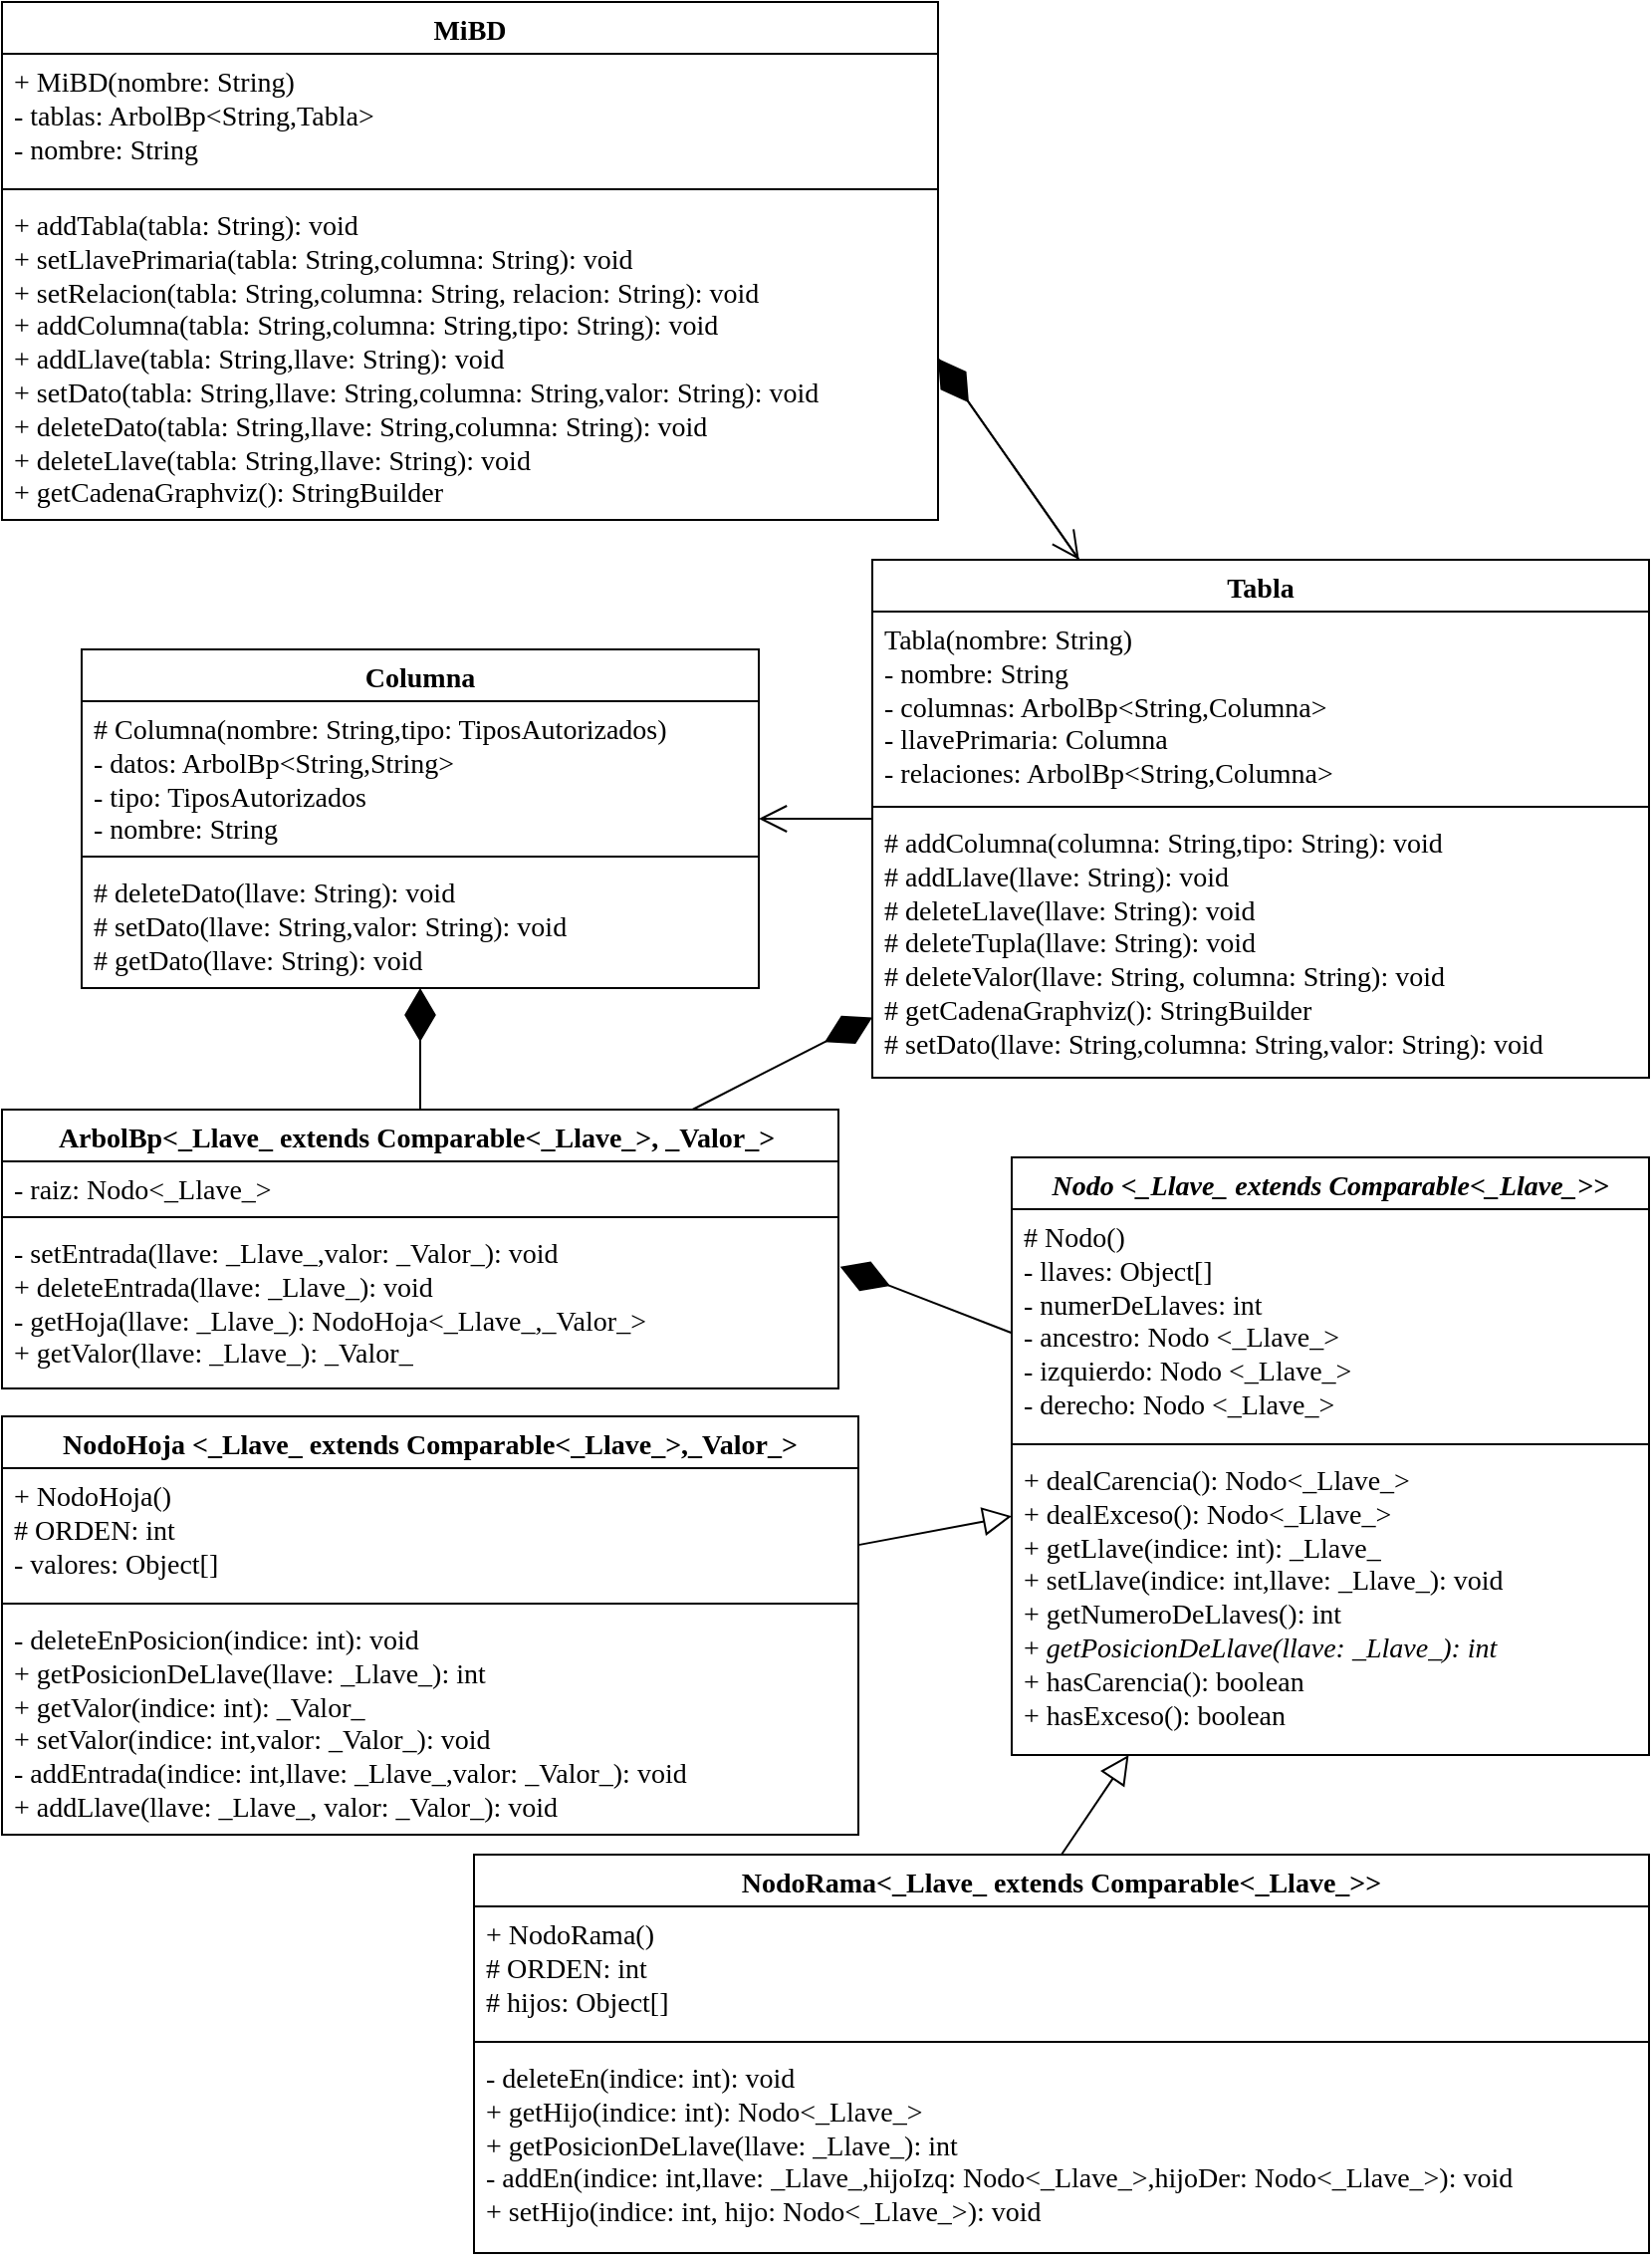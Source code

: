<mxfile version="21.2.1" type="device">
  <diagram name="Page-1" id="sXJwNyYHzKKXpoFQl-ai">
    <mxGraphModel dx="642" dy="1453" grid="1" gridSize="10" guides="1" tooltips="1" connect="1" arrows="1" fold="1" page="1" pageScale="1" pageWidth="827" pageHeight="1169" math="0" shadow="0">
      <root>
        <mxCell id="0" />
        <mxCell id="1" parent="0" />
        <mxCell id="Nzwx3QYobn4wK2VRo7hW-1" value="&lt;i style=&quot;font-size: 14px;&quot;&gt;Nodo &amp;lt;_Llave_ extends Comparable&amp;lt;_Llave_&amp;gt;&amp;gt;&lt;/i&gt;" style="swimlane;fontStyle=1;align=center;verticalAlign=top;childLayout=stackLayout;horizontal=1;startSize=26;horizontalStack=0;resizeParent=1;resizeParentMax=0;resizeLast=0;collapsible=1;marginBottom=0;whiteSpace=wrap;html=1;fontSize=14;fontFamily=Lora;" parent="1" vertex="1">
          <mxGeometry x="507" y="-560" width="320" height="300" as="geometry" />
        </mxCell>
        <mxCell id="Nzwx3QYobn4wK2VRo7hW-15" value="&lt;div style=&quot;font-size: 14px;&quot;&gt;# Nodo()&lt;div style=&quot;font-size: 14px;&quot;&gt;- llaves: Object[]&amp;nbsp;&lt;/div&gt;&lt;div style=&quot;font-size: 14px;&quot;&gt;- numerDeLlaves: int&amp;nbsp;&lt;/div&gt;&lt;div style=&quot;font-size: 14px;&quot;&gt;- ancestro: Nodo &amp;lt;_Llave_&amp;gt;&lt;/div&gt;&lt;div style=&quot;font-size: 14px;&quot;&gt;- izquierdo: Nodo &amp;lt;_Llave_&amp;gt;&lt;/div&gt;&lt;div style=&quot;font-size: 14px;&quot;&gt;- derecho: Nodo &amp;lt;_Llave_&amp;gt;&lt;/div&gt;&lt;/div&gt;" style="text;strokeColor=none;fillColor=none;align=left;verticalAlign=top;spacingLeft=4;spacingRight=4;overflow=hidden;rotatable=0;points=[[0,0.5],[1,0.5]];portConstraint=eastwest;whiteSpace=wrap;html=1;fontSize=14;fontFamily=Lora;" parent="Nzwx3QYobn4wK2VRo7hW-1" vertex="1">
          <mxGeometry y="26" width="320" height="114" as="geometry" />
        </mxCell>
        <mxCell id="Nzwx3QYobn4wK2VRo7hW-3" value="" style="line;strokeWidth=1;fillColor=none;align=left;verticalAlign=middle;spacingTop=-1;spacingLeft=3;spacingRight=3;rotatable=0;labelPosition=right;points=[];portConstraint=eastwest;strokeColor=inherit;fontSize=14;fontFamily=Lora;" parent="Nzwx3QYobn4wK2VRo7hW-1" vertex="1">
          <mxGeometry y="140" width="320" height="8" as="geometry" />
        </mxCell>
        <mxCell id="Nzwx3QYobn4wK2VRo7hW-4" value="&lt;div style=&quot;font-size: 14px;&quot;&gt;+ dealCarencia(): Nodo&amp;lt;_Llave_&amp;gt;&lt;/div&gt;&lt;div style=&quot;font-size: 14px;&quot;&gt;+ dealExceso(): Nodo&amp;lt;_Llave_&amp;gt;&lt;/div&gt;&lt;div style=&quot;font-size: 14px;&quot;&gt;+ getLlave(indice: int): _Llave_&lt;/div&gt;&lt;div style=&quot;font-size: 14px;&quot;&gt;+ setLlave(indice: int,llave: _Llave_): void&lt;/div&gt;&lt;div style=&quot;font-size: 14px;&quot;&gt;+ getNumeroDeLlaves(): int&amp;nbsp;&lt;/div&gt;&lt;div style=&quot;font-size: 14px;&quot;&gt;+ &lt;i style=&quot;font-size: 14px;&quot;&gt;getPosicionDeLlave(llave: _Llave_): int&lt;/i&gt;&lt;/div&gt;&lt;div style=&quot;font-size: 14px;&quot;&gt;+ hasCarencia(): boolean&lt;/div&gt;&lt;div style=&quot;font-size: 14px;&quot;&gt;+ hasExceso(): boolean&lt;/div&gt;" style="text;strokeColor=none;fillColor=none;align=left;verticalAlign=top;spacingLeft=4;spacingRight=4;overflow=hidden;rotatable=0;points=[[0,0.5],[1,0.5]];portConstraint=eastwest;whiteSpace=wrap;html=1;fontSize=14;fontFamily=Lora;" parent="Nzwx3QYobn4wK2VRo7hW-1" vertex="1">
          <mxGeometry y="148" width="320" height="152" as="geometry" />
        </mxCell>
        <mxCell id="Nzwx3QYobn4wK2VRo7hW-5" value="&lt;div style=&quot;font-size: 14px;&quot;&gt;NodoHoja &amp;lt;_Llave_ extends Comparable&amp;lt;_Llave_&amp;gt;,_Valor_&amp;gt;&lt;/div&gt;" style="swimlane;fontStyle=1;align=center;verticalAlign=top;childLayout=stackLayout;horizontal=1;startSize=26;horizontalStack=0;resizeParent=1;resizeParentMax=0;resizeLast=0;collapsible=1;marginBottom=0;whiteSpace=wrap;html=1;fontSize=14;fontFamily=Lora;" parent="1" vertex="1">
          <mxGeometry y="-430" width="430" height="210" as="geometry" />
        </mxCell>
        <mxCell id="Nzwx3QYobn4wK2VRo7hW-6" value="&lt;div style=&quot;font-size: 14px;&quot;&gt;&lt;div style=&quot;font-size: 14px;&quot;&gt;+ NodoHoja()&lt;/div&gt;&lt;/div&gt;&lt;div style=&quot;font-size: 14px;&quot;&gt;# ORDEN: int&amp;nbsp;&lt;/div&gt;&lt;div style=&quot;font-size: 14px;&quot;&gt;- valores: Object[]&lt;/div&gt;" style="text;strokeColor=none;fillColor=none;align=left;verticalAlign=top;spacingLeft=4;spacingRight=4;overflow=hidden;rotatable=0;points=[[0,0.5],[1,0.5]];portConstraint=eastwest;whiteSpace=wrap;html=1;fontSize=14;fontFamily=Lora;" parent="Nzwx3QYobn4wK2VRo7hW-5" vertex="1">
          <mxGeometry y="26" width="430" height="64" as="geometry" />
        </mxCell>
        <mxCell id="Nzwx3QYobn4wK2VRo7hW-7" value="" style="line;strokeWidth=1;fillColor=none;align=left;verticalAlign=middle;spacingTop=-1;spacingLeft=3;spacingRight=3;rotatable=0;labelPosition=right;points=[];portConstraint=eastwest;strokeColor=inherit;fontSize=14;fontFamily=Lora;" parent="Nzwx3QYobn4wK2VRo7hW-5" vertex="1">
          <mxGeometry y="90" width="430" height="8" as="geometry" />
        </mxCell>
        <mxCell id="Nzwx3QYobn4wK2VRo7hW-8" value="&lt;div style=&quot;font-size: 14px;&quot;&gt;- deleteEnPosicion(indice: int): void&lt;/div&gt;&lt;div style=&quot;font-size: 14px;&quot;&gt;+ getPosicionDeLlave(llave: _Llave_): int&lt;/div&gt;&lt;div style=&quot;font-size: 14px;&quot;&gt;+ getValor(indice: int): _Valor_&lt;/div&gt;&lt;div style=&quot;font-size: 14px;&quot;&gt;+ setValor(indice: int,valor: _Valor_): void&amp;nbsp;&lt;/div&gt;&lt;div style=&quot;font-size: 14px;&quot;&gt;- addEntrada(indice: int,llave: _Llave_,valor: _Valor_): void&lt;/div&gt;&lt;div style=&quot;font-size: 14px;&quot;&gt;+ addLlave(llave: _Llave_, valor: _Valor_): void&lt;/div&gt;" style="text;strokeColor=none;fillColor=none;align=left;verticalAlign=top;spacingLeft=4;spacingRight=4;overflow=hidden;rotatable=0;points=[[0,0.5],[1,0.5]];portConstraint=eastwest;whiteSpace=wrap;html=1;fontSize=14;fontFamily=Lora;" parent="Nzwx3QYobn4wK2VRo7hW-5" vertex="1">
          <mxGeometry y="98" width="430" height="112" as="geometry" />
        </mxCell>
        <mxCell id="Nzwx3QYobn4wK2VRo7hW-9" value="&lt;div style=&quot;font-size: 14px;&quot;&gt;NodoRama&amp;lt;_Llave_ extends Comparable&amp;lt;_Llave_&amp;gt;&amp;gt;&lt;/div&gt;" style="swimlane;fontStyle=1;align=center;verticalAlign=top;childLayout=stackLayout;horizontal=1;startSize=26;horizontalStack=0;resizeParent=1;resizeParentMax=0;resizeLast=0;collapsible=1;marginBottom=0;whiteSpace=wrap;html=1;fontSize=14;fontFamily=Lora;" parent="1" vertex="1">
          <mxGeometry x="237" y="-210" width="590" height="200" as="geometry" />
        </mxCell>
        <mxCell id="Nzwx3QYobn4wK2VRo7hW-10" value="&lt;div style=&quot;font-size: 14px;&quot;&gt;+ NodoRama()&lt;/div&gt;&lt;div style=&quot;font-size: 14px;&quot;&gt;&lt;div style=&quot;font-size: 14px;&quot;&gt;# ORDEN: int&lt;/div&gt;&lt;div style=&quot;font-size: 14px;&quot;&gt;# hijos: Object[]&lt;/div&gt;&lt;/div&gt;" style="text;strokeColor=none;fillColor=none;align=left;verticalAlign=top;spacingLeft=4;spacingRight=4;overflow=hidden;rotatable=0;points=[[0,0.5],[1,0.5]];portConstraint=eastwest;whiteSpace=wrap;html=1;fontSize=14;fontFamily=Lora;" parent="Nzwx3QYobn4wK2VRo7hW-9" vertex="1">
          <mxGeometry y="26" width="590" height="64" as="geometry" />
        </mxCell>
        <mxCell id="Nzwx3QYobn4wK2VRo7hW-11" value="" style="line;strokeWidth=1;fillColor=none;align=left;verticalAlign=middle;spacingTop=-1;spacingLeft=3;spacingRight=3;rotatable=0;labelPosition=right;points=[];portConstraint=eastwest;strokeColor=inherit;fontSize=14;fontFamily=Lora;" parent="Nzwx3QYobn4wK2VRo7hW-9" vertex="1">
          <mxGeometry y="90" width="590" height="8" as="geometry" />
        </mxCell>
        <mxCell id="Nzwx3QYobn4wK2VRo7hW-12" value="&lt;div style=&quot;font-size: 14px;&quot;&gt;- deleteEn(indice: int): void&amp;nbsp;&lt;/div&gt;&lt;div style=&quot;font-size: 14px;&quot;&gt;+ getHijo(indice: int): Nodo&amp;lt;_Llave_&amp;gt;&lt;/div&gt;&lt;div style=&quot;font-size: 14px;&quot;&gt;+ getPosicionDeLlave(llave: _Llave_): int&amp;nbsp;&lt;/div&gt;&lt;div style=&quot;font-size: 14px;&quot;&gt;- addEn(indice: int,llave: _Llave_,hijoIzq: Nodo&amp;lt;_Llave_&amp;gt;,hijoDer: Nodo&amp;lt;_Llave_&amp;gt;): void&lt;/div&gt;&lt;div style=&quot;font-size: 14px;&quot;&gt;+ setHijo(indice: int, hijo: Nodo&amp;lt;_Llave_&amp;gt;): void&amp;nbsp;&lt;/div&gt;" style="text;strokeColor=none;fillColor=none;align=left;verticalAlign=top;spacingLeft=4;spacingRight=4;overflow=hidden;rotatable=0;points=[[0,0.5],[1,0.5]];portConstraint=eastwest;whiteSpace=wrap;html=1;fontSize=14;fontFamily=Lora;" parent="Nzwx3QYobn4wK2VRo7hW-9" vertex="1">
          <mxGeometry y="98" width="590" height="102" as="geometry" />
        </mxCell>
        <mxCell id="Z57WW2mrveeS0sEF9R0g-11" value="" style="endArrow=block;endFill=0;endSize=12;html=1;rounded=0;fontFamily=Lora;fontSize=14;" parent="1" source="Nzwx3QYobn4wK2VRo7hW-5" target="Nzwx3QYobn4wK2VRo7hW-1" edge="1">
          <mxGeometry width="160" relative="1" as="geometry">
            <mxPoint x="370" y="-470" as="sourcePoint" />
            <mxPoint x="530" y="-470" as="targetPoint" />
          </mxGeometry>
        </mxCell>
        <mxCell id="Z57WW2mrveeS0sEF9R0g-12" value="" style="endArrow=block;endFill=0;endSize=12;html=1;rounded=0;fontFamily=Lora;fontSize=14;exitX=0.5;exitY=0;exitDx=0;exitDy=0;" parent="1" source="Nzwx3QYobn4wK2VRo7hW-9" target="Nzwx3QYobn4wK2VRo7hW-1" edge="1">
          <mxGeometry width="160" relative="1" as="geometry">
            <mxPoint x="539" y="-310" as="sourcePoint" />
            <mxPoint x="330" y="-423" as="targetPoint" />
          </mxGeometry>
        </mxCell>
        <mxCell id="Z57WW2mrveeS0sEF9R0g-13" value="&lt;div style=&quot;font-size: 14px;&quot;&gt;ArbolBp&amp;lt;_Llave_ extends Comparable&amp;lt;_Llave_&amp;gt;, _Valor_&amp;gt;&amp;nbsp;&lt;/div&gt;&lt;div style=&quot;font-size: 14px;&quot;&gt;&lt;br style=&quot;font-size: 14px;&quot;&gt;&lt;/div&gt;" style="swimlane;fontStyle=1;align=center;verticalAlign=top;childLayout=stackLayout;horizontal=1;startSize=26;horizontalStack=0;resizeParent=1;resizeParentMax=0;resizeLast=0;collapsible=1;marginBottom=0;whiteSpace=wrap;html=1;fontFamily=Lora;fontSize=14;" parent="1" vertex="1">
          <mxGeometry y="-584" width="420" height="140" as="geometry" />
        </mxCell>
        <mxCell id="Z57WW2mrveeS0sEF9R0g-14" value="&lt;div style=&quot;font-size: 14px;&quot;&gt;- raiz: Nodo&amp;lt;_Llave_&amp;gt;&lt;/div&gt;" style="text;strokeColor=none;fillColor=none;align=left;verticalAlign=top;spacingLeft=4;spacingRight=4;overflow=hidden;rotatable=0;points=[[0,0.5],[1,0.5]];portConstraint=eastwest;whiteSpace=wrap;html=1;fontFamily=Lora;fontSize=14;" parent="Z57WW2mrveeS0sEF9R0g-13" vertex="1">
          <mxGeometry y="26" width="420" height="24" as="geometry" />
        </mxCell>
        <mxCell id="Z57WW2mrveeS0sEF9R0g-15" value="" style="line;strokeWidth=1;fillColor=none;align=left;verticalAlign=middle;spacingTop=-1;spacingLeft=3;spacingRight=3;rotatable=0;labelPosition=right;points=[];portConstraint=eastwest;strokeColor=inherit;fontFamily=Lora;fontSize=14;" parent="Z57WW2mrveeS0sEF9R0g-13" vertex="1">
          <mxGeometry y="50" width="420" height="8" as="geometry" />
        </mxCell>
        <mxCell id="Z57WW2mrveeS0sEF9R0g-16" value="&lt;div style=&quot;font-size: 14px;&quot;&gt;- setEntrada(llave: _Llave_,valor: _Valor_): void&amp;nbsp;&lt;/div&gt;&lt;div style=&quot;font-size: 14px;&quot;&gt;+ deleteEntrada(llave: _Llave_): void&lt;/div&gt;&lt;div style=&quot;font-size: 14px;&quot;&gt;- getHoja(llave: _Llave_): NodoHoja&amp;lt;_Llave_,_Valor_&amp;gt;&lt;/div&gt;&lt;div style=&quot;font-size: 14px;&quot;&gt;+ getValor(llave: _Llave_): _Valor_&lt;/div&gt;" style="text;strokeColor=none;fillColor=none;align=left;verticalAlign=top;spacingLeft=4;spacingRight=4;overflow=hidden;rotatable=0;points=[[0,0.5],[1,0.5]];portConstraint=eastwest;whiteSpace=wrap;html=1;fontFamily=Lora;fontSize=14;" parent="Z57WW2mrveeS0sEF9R0g-13" vertex="1">
          <mxGeometry y="58" width="420" height="82" as="geometry" />
        </mxCell>
        <mxCell id="Z57WW2mrveeS0sEF9R0g-17" value="" style="endArrow=diamondThin;endFill=1;endSize=24;html=1;rounded=0;fontFamily=Lora;fontSize=14;entryX=1.002;entryY=0.254;entryDx=0;entryDy=0;entryPerimeter=0;" parent="1" source="Nzwx3QYobn4wK2VRo7hW-1" target="Z57WW2mrveeS0sEF9R0g-16" edge="1">
          <mxGeometry width="160" relative="1" as="geometry">
            <mxPoint x="320" y="-110" as="sourcePoint" />
            <mxPoint x="480" y="-110" as="targetPoint" />
          </mxGeometry>
        </mxCell>
        <mxCell id="Z57WW2mrveeS0sEF9R0g-18" value="Columna" style="swimlane;fontStyle=1;align=center;verticalAlign=top;childLayout=stackLayout;horizontal=1;startSize=26;horizontalStack=0;resizeParent=1;resizeParentMax=0;resizeLast=0;collapsible=1;marginBottom=0;whiteSpace=wrap;html=1;fontFamily=Lora;fontSize=14;" parent="1" vertex="1">
          <mxGeometry x="40" y="-815" width="340" height="170" as="geometry" />
        </mxCell>
        <mxCell id="Z57WW2mrveeS0sEF9R0g-19" value="&lt;div style=&quot;font-size: 14px;&quot;&gt;# Columna(nombre: String,tipo: TiposAutorizados)&lt;/div&gt;&lt;div style=&quot;font-size: 14px;&quot;&gt;&lt;div style=&quot;font-size: 14px;&quot;&gt;- datos: ArbolBp&amp;lt;String,String&amp;gt;&lt;/div&gt;&lt;div style=&quot;font-size: 14px;&quot;&gt;- tipo: TiposAutorizados&lt;/div&gt;&lt;div style=&quot;font-size: 14px;&quot;&gt;- nombre: String&lt;/div&gt;&lt;/div&gt;" style="text;strokeColor=none;fillColor=none;align=left;verticalAlign=top;spacingLeft=4;spacingRight=4;overflow=hidden;rotatable=0;points=[[0,0.5],[1,0.5]];portConstraint=eastwest;whiteSpace=wrap;html=1;fontFamily=Lora;fontSize=14;" parent="Z57WW2mrveeS0sEF9R0g-18" vertex="1">
          <mxGeometry y="26" width="340" height="74" as="geometry" />
        </mxCell>
        <mxCell id="Z57WW2mrveeS0sEF9R0g-20" value="" style="line;strokeWidth=1;fillColor=none;align=left;verticalAlign=middle;spacingTop=-1;spacingLeft=3;spacingRight=3;rotatable=0;labelPosition=right;points=[];portConstraint=eastwest;strokeColor=inherit;fontFamily=Lora;fontSize=14;" parent="Z57WW2mrveeS0sEF9R0g-18" vertex="1">
          <mxGeometry y="100" width="340" height="8" as="geometry" />
        </mxCell>
        <mxCell id="Z57WW2mrveeS0sEF9R0g-21" value="&lt;div style=&quot;font-size: 14px;&quot;&gt;# deleteDato(llave: String): void&amp;nbsp;&lt;/div&gt;&lt;div style=&quot;font-size: 14px;&quot;&gt;# setDato(llave: String,valor: String): void&amp;nbsp;&lt;/div&gt;&lt;div style=&quot;font-size: 14px;&quot;&gt;# getDato(llave: String): void&lt;/div&gt;" style="text;strokeColor=none;fillColor=none;align=left;verticalAlign=top;spacingLeft=4;spacingRight=4;overflow=hidden;rotatable=0;points=[[0,0.5],[1,0.5]];portConstraint=eastwest;whiteSpace=wrap;html=1;fontFamily=Lora;fontSize=14;" parent="Z57WW2mrveeS0sEF9R0g-18" vertex="1">
          <mxGeometry y="108" width="340" height="62" as="geometry" />
        </mxCell>
        <mxCell id="Z57WW2mrveeS0sEF9R0g-22" value="" style="endArrow=diamondThin;endFill=1;endSize=24;html=1;rounded=0;fontFamily=Lora;fontSize=14;" parent="1" source="Z57WW2mrveeS0sEF9R0g-13" target="Z57WW2mrveeS0sEF9R0g-18" edge="1">
          <mxGeometry width="160" relative="1" as="geometry">
            <mxPoint x="340" y="-948" as="sourcePoint" />
            <mxPoint x="340" y="-1020" as="targetPoint" />
          </mxGeometry>
        </mxCell>
        <mxCell id="Z57WW2mrveeS0sEF9R0g-23" value="Tabla" style="swimlane;fontStyle=1;align=center;verticalAlign=top;childLayout=stackLayout;horizontal=1;startSize=26;horizontalStack=0;resizeParent=1;resizeParentMax=0;resizeLast=0;collapsible=1;marginBottom=0;whiteSpace=wrap;html=1;fontFamily=Lora;fontSize=14;" parent="1" vertex="1">
          <mxGeometry x="437" y="-860" width="390" height="260" as="geometry" />
        </mxCell>
        <mxCell id="Z57WW2mrveeS0sEF9R0g-24" value="&lt;div style=&quot;font-size: 14px;&quot;&gt;Tabla(nombre: String)&lt;/div&gt;&lt;div style=&quot;font-size: 14px;&quot;&gt;- nombre: String&lt;/div&gt;&lt;div style=&quot;font-size: 14px;&quot;&gt;- columnas: ArbolBp&amp;lt;String,Columna&amp;gt;&lt;/div&gt;&lt;div style=&quot;font-size: 14px;&quot;&gt;- llavePrimaria: Columna&lt;/div&gt;&lt;div style=&quot;font-size: 14px;&quot;&gt;- relaciones: ArbolBp&amp;lt;String,Columna&amp;gt;&lt;/div&gt;" style="text;strokeColor=none;fillColor=none;align=left;verticalAlign=top;spacingLeft=4;spacingRight=4;overflow=hidden;rotatable=0;points=[[0,0.5],[1,0.5]];portConstraint=eastwest;whiteSpace=wrap;html=1;fontFamily=Lora;fontSize=14;" parent="Z57WW2mrveeS0sEF9R0g-23" vertex="1">
          <mxGeometry y="26" width="390" height="94" as="geometry" />
        </mxCell>
        <mxCell id="Z57WW2mrveeS0sEF9R0g-25" value="" style="line;strokeWidth=1;fillColor=none;align=left;verticalAlign=middle;spacingTop=-1;spacingLeft=3;spacingRight=3;rotatable=0;labelPosition=right;points=[];portConstraint=eastwest;strokeColor=inherit;fontFamily=Lora;fontSize=14;" parent="Z57WW2mrveeS0sEF9R0g-23" vertex="1">
          <mxGeometry y="120" width="390" height="8" as="geometry" />
        </mxCell>
        <mxCell id="Z57WW2mrveeS0sEF9R0g-26" value="&lt;div style=&quot;font-size: 14px;&quot;&gt;# addColumna(columna: String,tipo: String): void&lt;/div&gt;&lt;div style=&quot;font-size: 14px;&quot;&gt;# addLlave(llave: String): void&lt;/div&gt;&lt;div style=&quot;font-size: 14px;&quot;&gt;# deleteLlave(llave: String): void&lt;/div&gt;&lt;div style=&quot;font-size: 14px;&quot;&gt;# deleteTupla(llave: String): void&lt;/div&gt;&lt;div style=&quot;font-size: 14px;&quot;&gt;# deleteValor(llave: String, columna: String): void&lt;/div&gt;&lt;div style=&quot;font-size: 14px;&quot;&gt;# getCadenaGraphviz(): StringBuilder&lt;/div&gt;&lt;div style=&quot;font-size: 14px;&quot;&gt;# setDato(llave: String,columna: String,valor: String): void&lt;/div&gt;" style="text;strokeColor=none;fillColor=none;align=left;verticalAlign=top;spacingLeft=4;spacingRight=4;overflow=hidden;rotatable=0;points=[[0,0.5],[1,0.5]];portConstraint=eastwest;whiteSpace=wrap;html=1;fontFamily=Lora;fontSize=14;" parent="Z57WW2mrveeS0sEF9R0g-23" vertex="1">
          <mxGeometry y="128" width="390" height="132" as="geometry" />
        </mxCell>
        <mxCell id="Z57WW2mrveeS0sEF9R0g-27" value="" style="endArrow=diamondThin;endFill=1;endSize=24;html=1;rounded=0;fontFamily=Lora;fontSize=14;" parent="1" source="Z57WW2mrveeS0sEF9R0g-13" target="Z57WW2mrveeS0sEF9R0g-23" edge="1">
          <mxGeometry width="160" relative="1" as="geometry">
            <mxPoint x="430" y="-660" as="sourcePoint" />
            <mxPoint x="430" y="-732" as="targetPoint" />
          </mxGeometry>
        </mxCell>
        <mxCell id="Z57WW2mrveeS0sEF9R0g-28" value="&lt;div style=&quot;font-size: 14px;&quot;&gt;MiBD&lt;/div&gt;" style="swimlane;fontStyle=1;align=center;verticalAlign=top;childLayout=stackLayout;horizontal=1;startSize=26;horizontalStack=0;resizeParent=1;resizeParentMax=0;resizeLast=0;collapsible=1;marginBottom=0;whiteSpace=wrap;html=1;fontFamily=Lora;fontSize=14;" parent="1" vertex="1">
          <mxGeometry y="-1140" width="470" height="260" as="geometry" />
        </mxCell>
        <mxCell id="Z57WW2mrveeS0sEF9R0g-29" value="&lt;div style=&quot;font-size: 14px;&quot;&gt;+ MiBD(nombre: String)&lt;/div&gt;&lt;div style=&quot;font-size: 14px;&quot;&gt;- tablas: ArbolBp&amp;lt;String,Tabla&amp;gt;&lt;/div&gt;&lt;div style=&quot;font-size: 14px;&quot;&gt;- nombre: String&lt;/div&gt;" style="text;strokeColor=none;fillColor=none;align=left;verticalAlign=top;spacingLeft=4;spacingRight=4;overflow=hidden;rotatable=0;points=[[0,0.5],[1,0.5]];portConstraint=eastwest;whiteSpace=wrap;html=1;fontFamily=Lora;fontSize=14;" parent="Z57WW2mrveeS0sEF9R0g-28" vertex="1">
          <mxGeometry y="26" width="470" height="64" as="geometry" />
        </mxCell>
        <mxCell id="Z57WW2mrveeS0sEF9R0g-30" value="" style="line;strokeWidth=1;fillColor=none;align=left;verticalAlign=middle;spacingTop=-1;spacingLeft=3;spacingRight=3;rotatable=0;labelPosition=right;points=[];portConstraint=eastwest;strokeColor=inherit;fontFamily=Lora;fontSize=14;" parent="Z57WW2mrveeS0sEF9R0g-28" vertex="1">
          <mxGeometry y="90" width="470" height="8" as="geometry" />
        </mxCell>
        <mxCell id="Z57WW2mrveeS0sEF9R0g-31" value="&lt;div style=&quot;font-size: 14px;&quot;&gt;+ addTabla(tabla: String): void&lt;/div&gt;&lt;div style=&quot;font-size: 14px;&quot;&gt;+ setLlavePrimaria(tabla: String,columna: String): void&lt;/div&gt;&lt;div style=&quot;font-size: 14px;&quot;&gt;+ setRelacion(tabla: String,columna: String, relacion: String): void&amp;nbsp;&lt;/div&gt;&lt;div style=&quot;font-size: 14px;&quot;&gt;+ addColumna(tabla: String,columna: String,tipo: String): void&lt;/div&gt;&lt;div style=&quot;font-size: 14px;&quot;&gt;+ addLlave(tabla: String,llave: String): void&lt;/div&gt;&lt;div style=&quot;font-size: 14px;&quot;&gt;+ setDato(tabla: String,llave: String,columna: String,valor: String): void&lt;/div&gt;&lt;div style=&quot;font-size: 14px;&quot;&gt;+ deleteDato(tabla: String,llave: String,columna: String): void&lt;/div&gt;&lt;div style=&quot;font-size: 14px;&quot;&gt;+ deleteLlave(tabla: String,llave: String): void&lt;/div&gt;&lt;div style=&quot;font-size: 14px;&quot;&gt;+ getCadenaGraphviz(): StringBuilder&lt;/div&gt;" style="text;strokeColor=none;fillColor=none;align=left;verticalAlign=top;spacingLeft=4;spacingRight=4;overflow=hidden;rotatable=0;points=[[0,0.5],[1,0.5]];portConstraint=eastwest;whiteSpace=wrap;html=1;fontFamily=Lora;fontSize=14;" parent="Z57WW2mrveeS0sEF9R0g-28" vertex="1">
          <mxGeometry y="98" width="470" height="162" as="geometry" />
        </mxCell>
        <mxCell id="Z57WW2mrveeS0sEF9R0g-32" value="" style="endArrow=diamondThin;endFill=1;endSize=24;html=1;rounded=0;fontFamily=Lora;fontSize=14;entryX=1;entryY=0.5;entryDx=0;entryDy=0;" parent="1" source="Z57WW2mrveeS0sEF9R0g-23" target="Z57WW2mrveeS0sEF9R0g-31" edge="1">
          <mxGeometry width="160" relative="1" as="geometry">
            <mxPoint x="382" y="-860" as="sourcePoint" />
            <mxPoint x="306" y="-960" as="targetPoint" />
          </mxGeometry>
        </mxCell>
        <mxCell id="Z57WW2mrveeS0sEF9R0g-33" value="" style="endArrow=open;endFill=1;endSize=12;html=1;rounded=0;fontFamily=Lora;fontSize=14;" parent="1" source="Z57WW2mrveeS0sEF9R0g-23" target="Z57WW2mrveeS0sEF9R0g-18" edge="1">
          <mxGeometry width="160" relative="1" as="geometry">
            <mxPoint x="440" y="-1070" as="sourcePoint" />
            <mxPoint x="600" y="-1070" as="targetPoint" />
          </mxGeometry>
        </mxCell>
        <mxCell id="Z57WW2mrveeS0sEF9R0g-34" value="" style="endArrow=open;endFill=1;endSize=12;html=1;rounded=0;fontFamily=Lora;fontSize=14;exitX=1;exitY=0.5;exitDx=0;exitDy=0;" parent="1" source="Z57WW2mrveeS0sEF9R0g-31" target="Z57WW2mrveeS0sEF9R0g-23" edge="1">
          <mxGeometry width="160" relative="1" as="geometry">
            <mxPoint x="600" y="-1049" as="sourcePoint" />
            <mxPoint x="390" y="-1040" as="targetPoint" />
          </mxGeometry>
        </mxCell>
      </root>
    </mxGraphModel>
  </diagram>
</mxfile>
